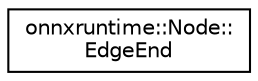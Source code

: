 digraph "Graphical Class Hierarchy"
{
  edge [fontname="Helvetica",fontsize="10",labelfontname="Helvetica",labelfontsize="10"];
  node [fontname="Helvetica",fontsize="10",shape=record];
  rankdir="LR";
  Node0 [label="onnxruntime::Node::\lEdgeEnd",height=0.2,width=0.4,color="black", fillcolor="white", style="filled",URL="$classonnxruntime_1_1Node_1_1EdgeEnd.html"];
}
